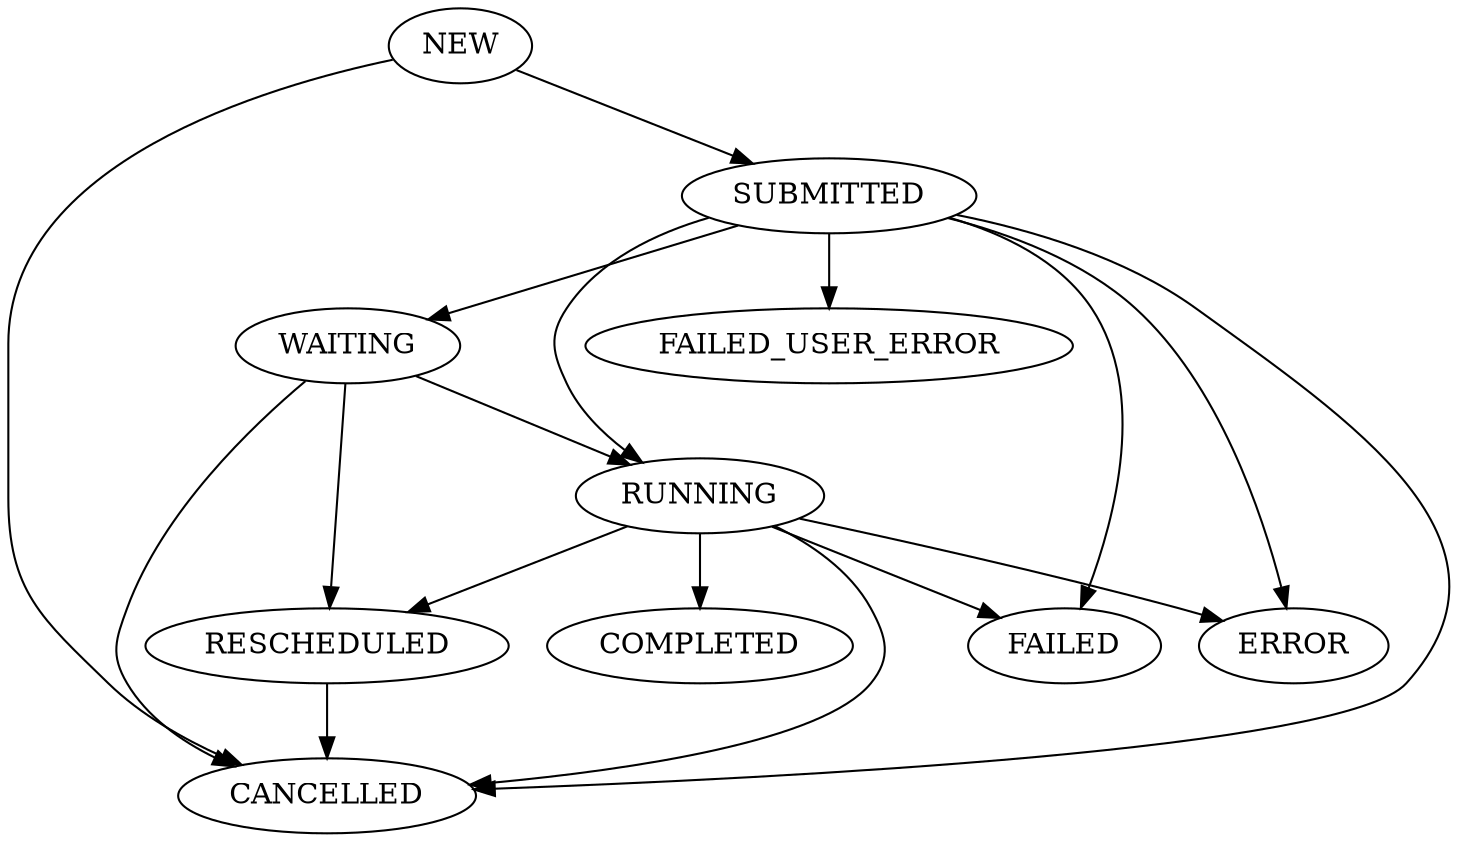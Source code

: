 digraph {
    "NEW" -> "SUBMITTED";
    "SUBMITTED" -> "RUNNING";
    "SUBMITTED" -> "WAITING";
    "WAITING" -> "RUNNING";
    "WAITING" -> "RESCHEDULED";
    "RUNNING" -> "RESCHEDULED";
    "NEW" -> "CANCELLED";
    "SUBMITTED" -> "CANCELLED";
    "WAITING" -> "CANCELLED";
    "RUNNING" -> "CANCELLED";
    "RESCHEDULED" -> "CANCELLED";
    "SUBMITTED" -> "FAILED_USER_ERROR";
    "SUBMITTED" -> "FAILED";
    "SUBMITTED" -> "ERROR";
    "RUNNING" -> "COMPLETED";
    "RUNNING" -> "FAILED";
    "RUNNING" -> "ERROR";
}
